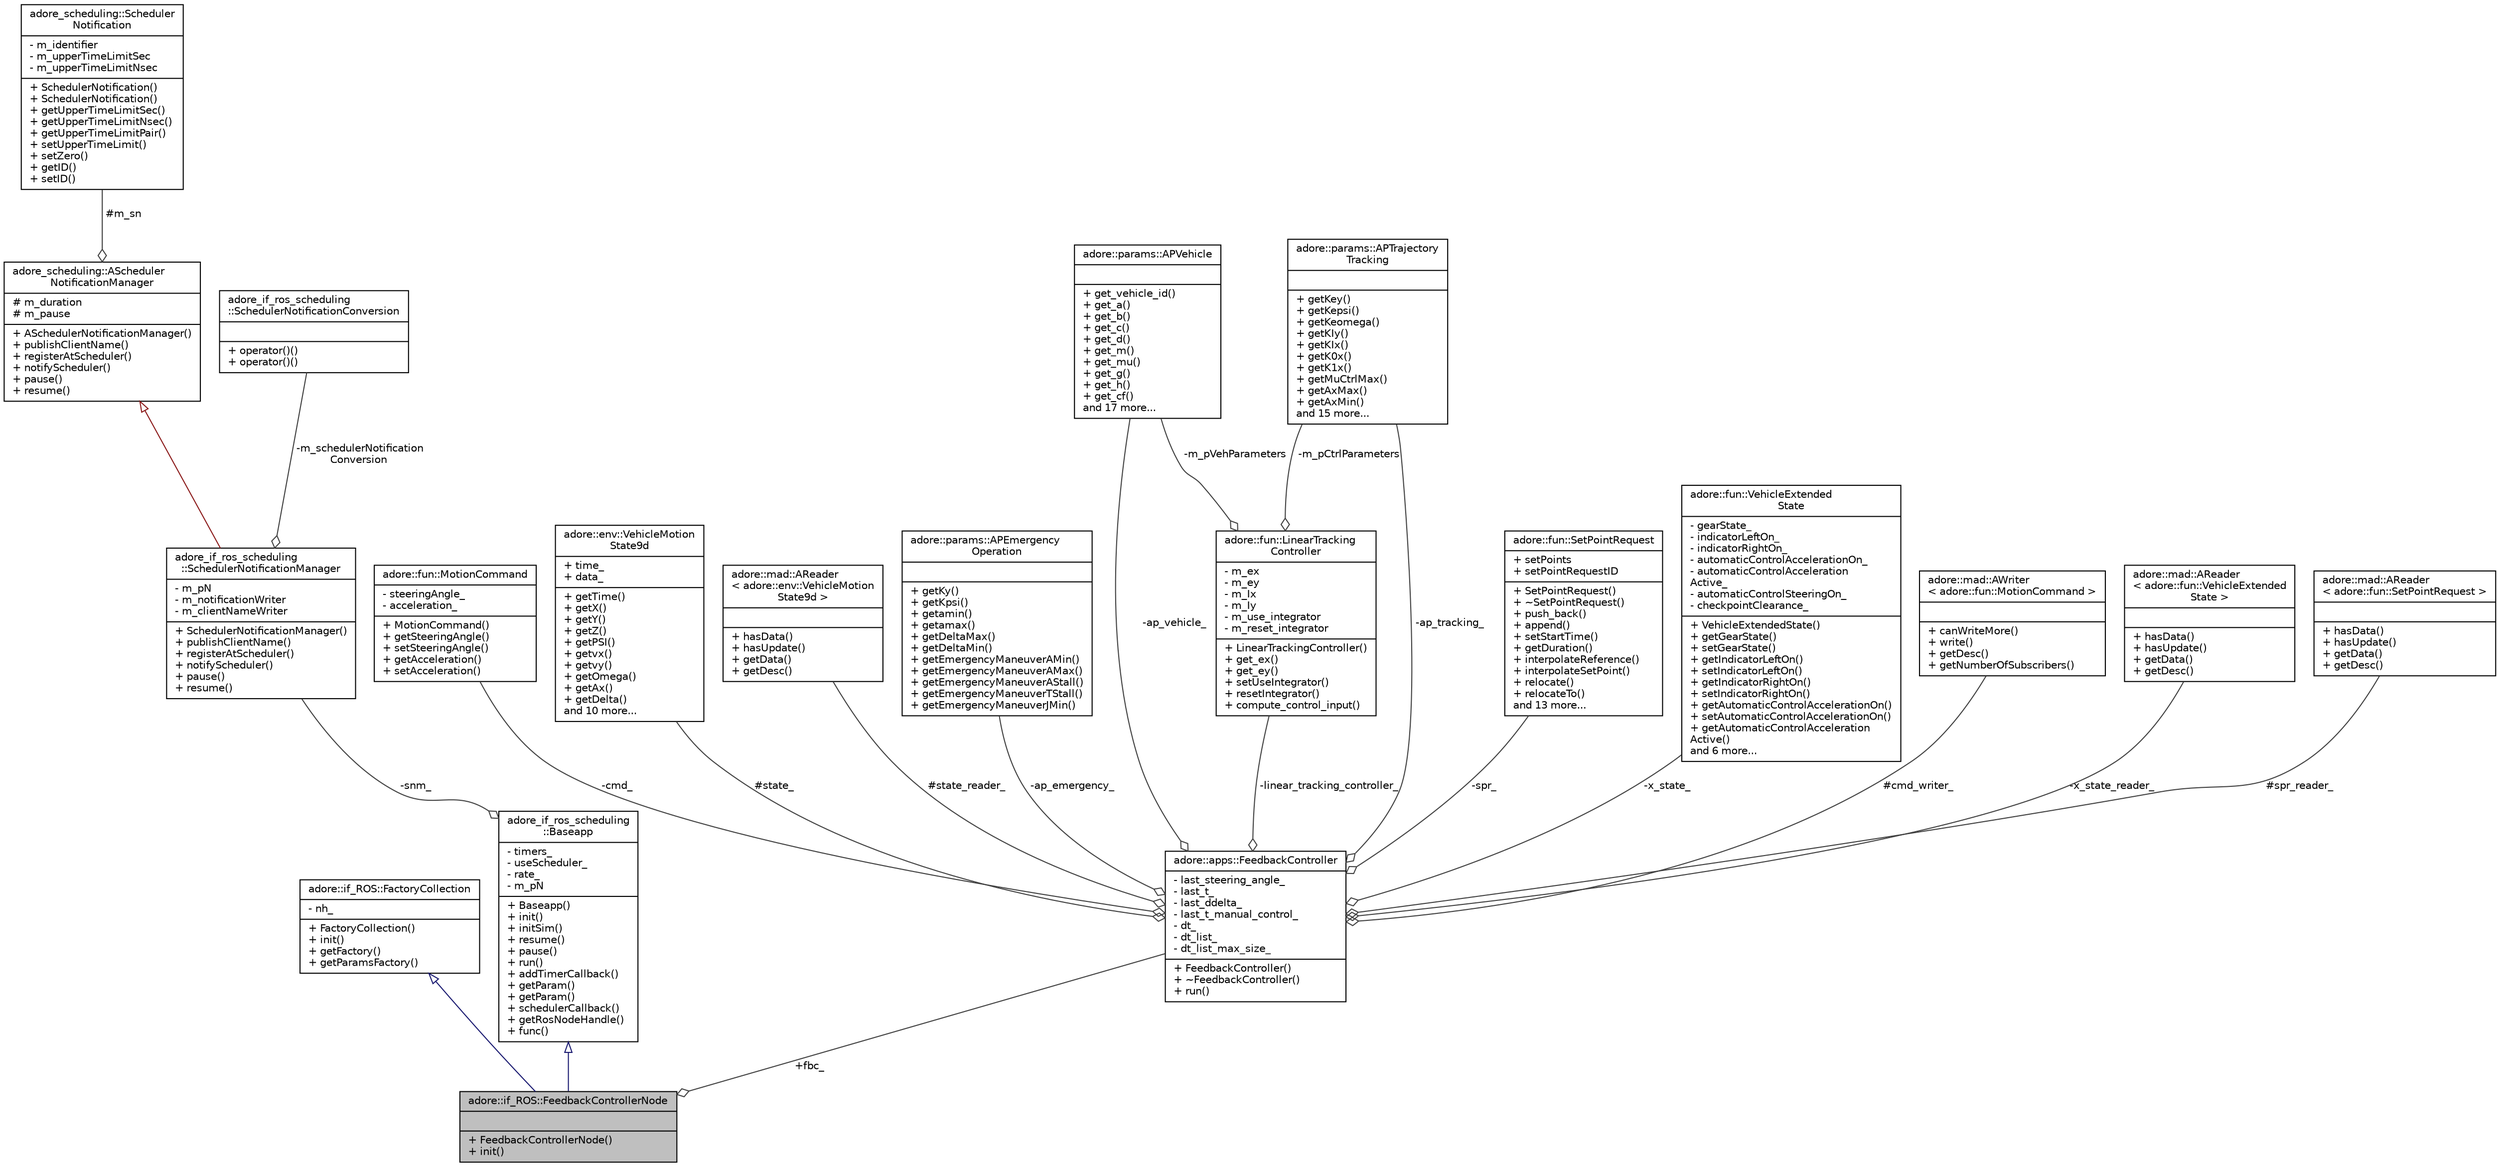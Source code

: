 digraph "adore::if_ROS::FeedbackControllerNode"
{
 // LATEX_PDF_SIZE
  edge [fontname="Helvetica",fontsize="10",labelfontname="Helvetica",labelfontsize="10"];
  node [fontname="Helvetica",fontsize="10",shape=record];
  Node1 [label="{adore::if_ROS::FeedbackControllerNode\n||+ FeedbackControllerNode()\l+ init()\l}",height=0.2,width=0.4,color="black", fillcolor="grey75", style="filled", fontcolor="black",tooltip=" "];
  Node2 -> Node1 [dir="back",color="midnightblue",fontsize="10",style="solid",arrowtail="onormal",fontname="Helvetica"];
  Node2 [label="{adore::if_ROS::FactoryCollection\n|- nh_\l|+ FactoryCollection()\l+ init()\l+ getFactory()\l+ getParamsFactory()\l}",height=0.2,width=0.4,color="black", fillcolor="white", style="filled",URL="$classadore_1_1if__ROS_1_1FactoryCollection.html",tooltip=" "];
  Node3 -> Node1 [dir="back",color="midnightblue",fontsize="10",style="solid",arrowtail="onormal",fontname="Helvetica"];
  Node3 [label="{adore_if_ros_scheduling\l::Baseapp\n|- timers_\l- useScheduler_\l- rate_\l- m_pN\l|+ Baseapp()\l+ init()\l+ initSim()\l+ resume()\l+ pause()\l+ run()\l+ addTimerCallback()\l+ getParam()\l+ getParam()\l+ schedulerCallback()\l+ getRosNodeHandle()\l+ func()\l}",height=0.2,width=0.4,color="black", fillcolor="white", style="filled",URL="$classadore__if__ros__scheduling_1_1Baseapp.html",tooltip=" "];
  Node4 -> Node3 [color="grey25",fontsize="10",style="solid",label=" -snm_" ,arrowhead="odiamond",fontname="Helvetica"];
  Node4 [label="{adore_if_ros_scheduling\l::SchedulerNotificationManager\n|- m_pN\l- m_notificationWriter\l- m_clientNameWriter\l|+ SchedulerNotificationManager()\l+ publishClientName()\l+ registerAtScheduler()\l+ notifyScheduler()\l+ pause()\l+ resume()\l}",height=0.2,width=0.4,color="black", fillcolor="white", style="filled",URL="$classadore__if__ros__scheduling_1_1SchedulerNotificationManager.html",tooltip=" "];
  Node5 -> Node4 [dir="back",color="firebrick4",fontsize="10",style="solid",arrowtail="onormal",fontname="Helvetica"];
  Node5 [label="{adore_scheduling::AScheduler\lNotificationManager\n|# m_duration\l# m_pause\l|+ ASchedulerNotificationManager()\l+ publishClientName()\l+ registerAtScheduler()\l+ notifyScheduler()\l+ pause()\l+ resume()\l}",height=0.2,width=0.4,color="black", fillcolor="white", style="filled",URL="$classadore__scheduling_1_1ASchedulerNotificationManager.html",tooltip=" "];
  Node6 -> Node5 [color="grey25",fontsize="10",style="solid",label=" #m_sn" ,arrowhead="odiamond",fontname="Helvetica"];
  Node6 [label="{adore_scheduling::Scheduler\lNotification\n|- m_identifier\l- m_upperTimeLimitSec\l- m_upperTimeLimitNsec\l|+ SchedulerNotification()\l+ SchedulerNotification()\l+ getUpperTimeLimitSec()\l+ getUpperTimeLimitNsec()\l+ getUpperTimeLimitPair()\l+ setUpperTimeLimit()\l+ setZero()\l+ getID()\l+ setID()\l}",height=0.2,width=0.4,color="black", fillcolor="white", style="filled",URL="$classadore__scheduling_1_1SchedulerNotification.html",tooltip=" "];
  Node7 -> Node4 [color="grey25",fontsize="10",style="solid",label=" -m_schedulerNotification\lConversion" ,arrowhead="odiamond",fontname="Helvetica"];
  Node7 [label="{adore_if_ros_scheduling\l::SchedulerNotificationConversion\n||+ operator()()\l+ operator()()\l}",height=0.2,width=0.4,color="black", fillcolor="white", style="filled",URL="$classadore__if__ros__scheduling_1_1SchedulerNotificationConversion.html",tooltip=" "];
  Node8 -> Node1 [color="grey25",fontsize="10",style="solid",label=" +fbc_" ,arrowhead="odiamond",fontname="Helvetica"];
  Node8 [label="{adore::apps::FeedbackController\n|- last_steering_angle_\l- last_t_\l- last_ddelta_\l- last_t_manual_control_\l- dt_\l- dt_list_\l- dt_list_max_size_\l|+ FeedbackController()\l+ ~FeedbackController()\l+ run()\l}",height=0.2,width=0.4,color="black", fillcolor="white", style="filled",URL="$classadore_1_1apps_1_1FeedbackController.html",tooltip=" "];
  Node9 -> Node8 [color="grey25",fontsize="10",style="solid",label=" -cmd_" ,arrowhead="odiamond",fontname="Helvetica"];
  Node9 [label="{adore::fun::MotionCommand\n|- steeringAngle_\l- acceleration_\l|+ MotionCommand()\l+ getSteeringAngle()\l+ setSteeringAngle()\l+ getAcceleration()\l+ setAcceleration()\l}",height=0.2,width=0.4,color="black", fillcolor="white", style="filled",URL="$classadore_1_1fun_1_1MotionCommand.html",tooltip=" "];
  Node10 -> Node8 [color="grey25",fontsize="10",style="solid",label=" #state_" ,arrowhead="odiamond",fontname="Helvetica"];
  Node10 [label="{adore::env::VehicleMotion\lState9d\n|+ time_\l+ data_\l|+ getTime()\l+ getX()\l+ getY()\l+ getZ()\l+ getPSI()\l+ getvx()\l+ getvy()\l+ getOmega()\l+ getAx()\l+ getDelta()\land 10 more...\l}",height=0.2,width=0.4,color="black", fillcolor="white", style="filled",URL="$structadore_1_1env_1_1VehicleMotionState9d.html",tooltip="This struct holds the motion state of the vehicle in 9d."];
  Node11 -> Node8 [color="grey25",fontsize="10",style="solid",label=" #state_reader_" ,arrowhead="odiamond",fontname="Helvetica"];
  Node11 [label="{adore::mad::AReader\l\< adore::env::VehicleMotion\lState9d \>\n||+ hasData()\l+ hasUpdate()\l+ getData()\l+ getDesc()\l}",height=0.2,width=0.4,color="black", fillcolor="white", style="filled",URL="$classadore_1_1mad_1_1AReader.html",tooltip=" "];
  Node12 -> Node8 [color="grey25",fontsize="10",style="solid",label=" -ap_emergency_" ,arrowhead="odiamond",fontname="Helvetica"];
  Node12 [label="{adore::params::APEmergency\lOperation\n||+ getKy()\l+ getKpsi()\l+ getamin()\l+ getamax()\l+ getDeltaMax()\l+ getDeltaMin()\l+ getEmergencyManeuverAMin()\l+ getEmergencyManeuverAMax()\l+ getEmergencyManeuverAStall()\l+ getEmergencyManeuverTStall()\l+ getEmergencyManeuverJMin()\l}",height=0.2,width=0.4,color="black", fillcolor="white", style="filled",URL="$classadore_1_1params_1_1APEmergencyOperation.html",tooltip="abstract class containing parameters concerning emergency operation behaviour"];
  Node13 -> Node8 [color="grey25",fontsize="10",style="solid",label=" -ap_vehicle_" ,arrowhead="odiamond",fontname="Helvetica"];
  Node13 [label="{adore::params::APVehicle\n||+ get_vehicle_id()\l+ get_a()\l+ get_b()\l+ get_c()\l+ get_d()\l+ get_m()\l+ get_mu()\l+ get_g()\l+ get_h()\l+ get_cf()\land 17 more...\l}",height=0.2,width=0.4,color="black", fillcolor="white", style="filled",URL="$classadore_1_1params_1_1APVehicle.html",tooltip="abstract class for vehicle configuration related paremeters"];
  Node14 -> Node8 [color="grey25",fontsize="10",style="solid",label=" -ap_tracking_" ,arrowhead="odiamond",fontname="Helvetica"];
  Node14 [label="{adore::params::APTrajectory\lTracking\n||+ getKey()\l+ getKepsi()\l+ getKeomega()\l+ getKIy()\l+ getKIx()\l+ getK0x()\l+ getK1x()\l+ getMuCtrlMax()\l+ getAxMax()\l+ getAxMin()\land 15 more...\l}",height=0.2,width=0.4,color="black", fillcolor="white", style="filled",URL="$classadore_1_1params_1_1APTrajectoryTracking.html",tooltip="abstract class containing parameters to configure the behaviour of the trajactory tracking controller"];
  Node15 -> Node8 [color="grey25",fontsize="10",style="solid",label=" -spr_" ,arrowhead="odiamond",fontname="Helvetica"];
  Node15 [label="{adore::fun::SetPointRequest\n|+ setPoints\l+ setPointRequestID\l|+ SetPointRequest()\l+ ~SetPointRequest()\l+ push_back()\l+ append()\l+ setStartTime()\l+ getDuration()\l+ interpolateReference()\l+ interpolateSetPoint()\l+ relocate()\l+ relocateTo()\land 13 more...\l}",height=0.2,width=0.4,color="black", fillcolor="white", style="filled",URL="$classadore_1_1fun_1_1SetPointRequest.html",tooltip=" "];
  Node16 -> Node8 [color="grey25",fontsize="10",style="solid",label=" -x_state_" ,arrowhead="odiamond",fontname="Helvetica"];
  Node16 [label="{adore::fun::VehicleExtended\lState\n|- gearState_\l- indicatorLeftOn_\l- indicatorRightOn_\l- automaticControlAccelerationOn_\l- automaticControlAcceleration\lActive_\l- automaticControlSteeringOn_\l- checkpointClearance_\l|+ VehicleExtendedState()\l+ getGearState()\l+ setGearState()\l+ getIndicatorLeftOn()\l+ setIndicatorLeftOn()\l+ getIndicatorRightOn()\l+ setIndicatorRightOn()\l+ getAutomaticControlAccelerationOn()\l+ setAutomaticControlAccelerationOn()\l+ getAutomaticControlAcceleration\lActive()\land 6 more...\l}",height=0.2,width=0.4,color="black", fillcolor="white", style="filled",URL="$classadore_1_1fun_1_1VehicleExtendedState.html",tooltip=" "];
  Node17 -> Node8 [color="grey25",fontsize="10",style="solid",label=" #cmd_writer_" ,arrowhead="odiamond",fontname="Helvetica"];
  Node17 [label="{adore::mad::AWriter\l\< adore::fun::MotionCommand \>\n||+ canWriteMore()\l+ write()\l+ getDesc()\l+ getNumberOfSubscribers()\l}",height=0.2,width=0.4,color="black", fillcolor="white", style="filled",URL="$classadore_1_1mad_1_1AWriter.html",tooltip=" "];
  Node18 -> Node8 [color="grey25",fontsize="10",style="solid",label=" -x_state_reader_" ,arrowhead="odiamond",fontname="Helvetica"];
  Node18 [label="{adore::mad::AReader\l\< adore::fun::VehicleExtended\lState \>\n||+ hasData()\l+ hasUpdate()\l+ getData()\l+ getDesc()\l}",height=0.2,width=0.4,color="black", fillcolor="white", style="filled",URL="$classadore_1_1mad_1_1AReader.html",tooltip=" "];
  Node19 -> Node8 [color="grey25",fontsize="10",style="solid",label=" -linear_tracking_controller_" ,arrowhead="odiamond",fontname="Helvetica"];
  Node19 [label="{adore::fun::LinearTracking\lController\n|- m_ex\l- m_ey\l- m_Ix\l- m_Iy\l- m_use_integrator\l- m_reset_integrator\l|+ LinearTrackingController()\l+ get_ex()\l+ get_ey()\l+ setUseIntegrator()\l+ resetIntegrator()\l+ compute_control_input()\l}",height=0.2,width=0.4,color="black", fillcolor="white", style="filled",URL="$classadore_1_1fun_1_1LinearTrackingController.html",tooltip=" "];
  Node13 -> Node19 [color="grey25",fontsize="10",style="solid",label=" -m_pVehParameters" ,arrowhead="odiamond",fontname="Helvetica"];
  Node14 -> Node19 [color="grey25",fontsize="10",style="solid",label=" -m_pCtrlParameters" ,arrowhead="odiamond",fontname="Helvetica"];
  Node20 -> Node8 [color="grey25",fontsize="10",style="solid",label=" #spr_reader_" ,arrowhead="odiamond",fontname="Helvetica"];
  Node20 [label="{adore::mad::AReader\l\< adore::fun::SetPointRequest \>\n||+ hasData()\l+ hasUpdate()\l+ getData()\l+ getDesc()\l}",height=0.2,width=0.4,color="black", fillcolor="white", style="filled",URL="$classadore_1_1mad_1_1AReader.html",tooltip=" "];
}
